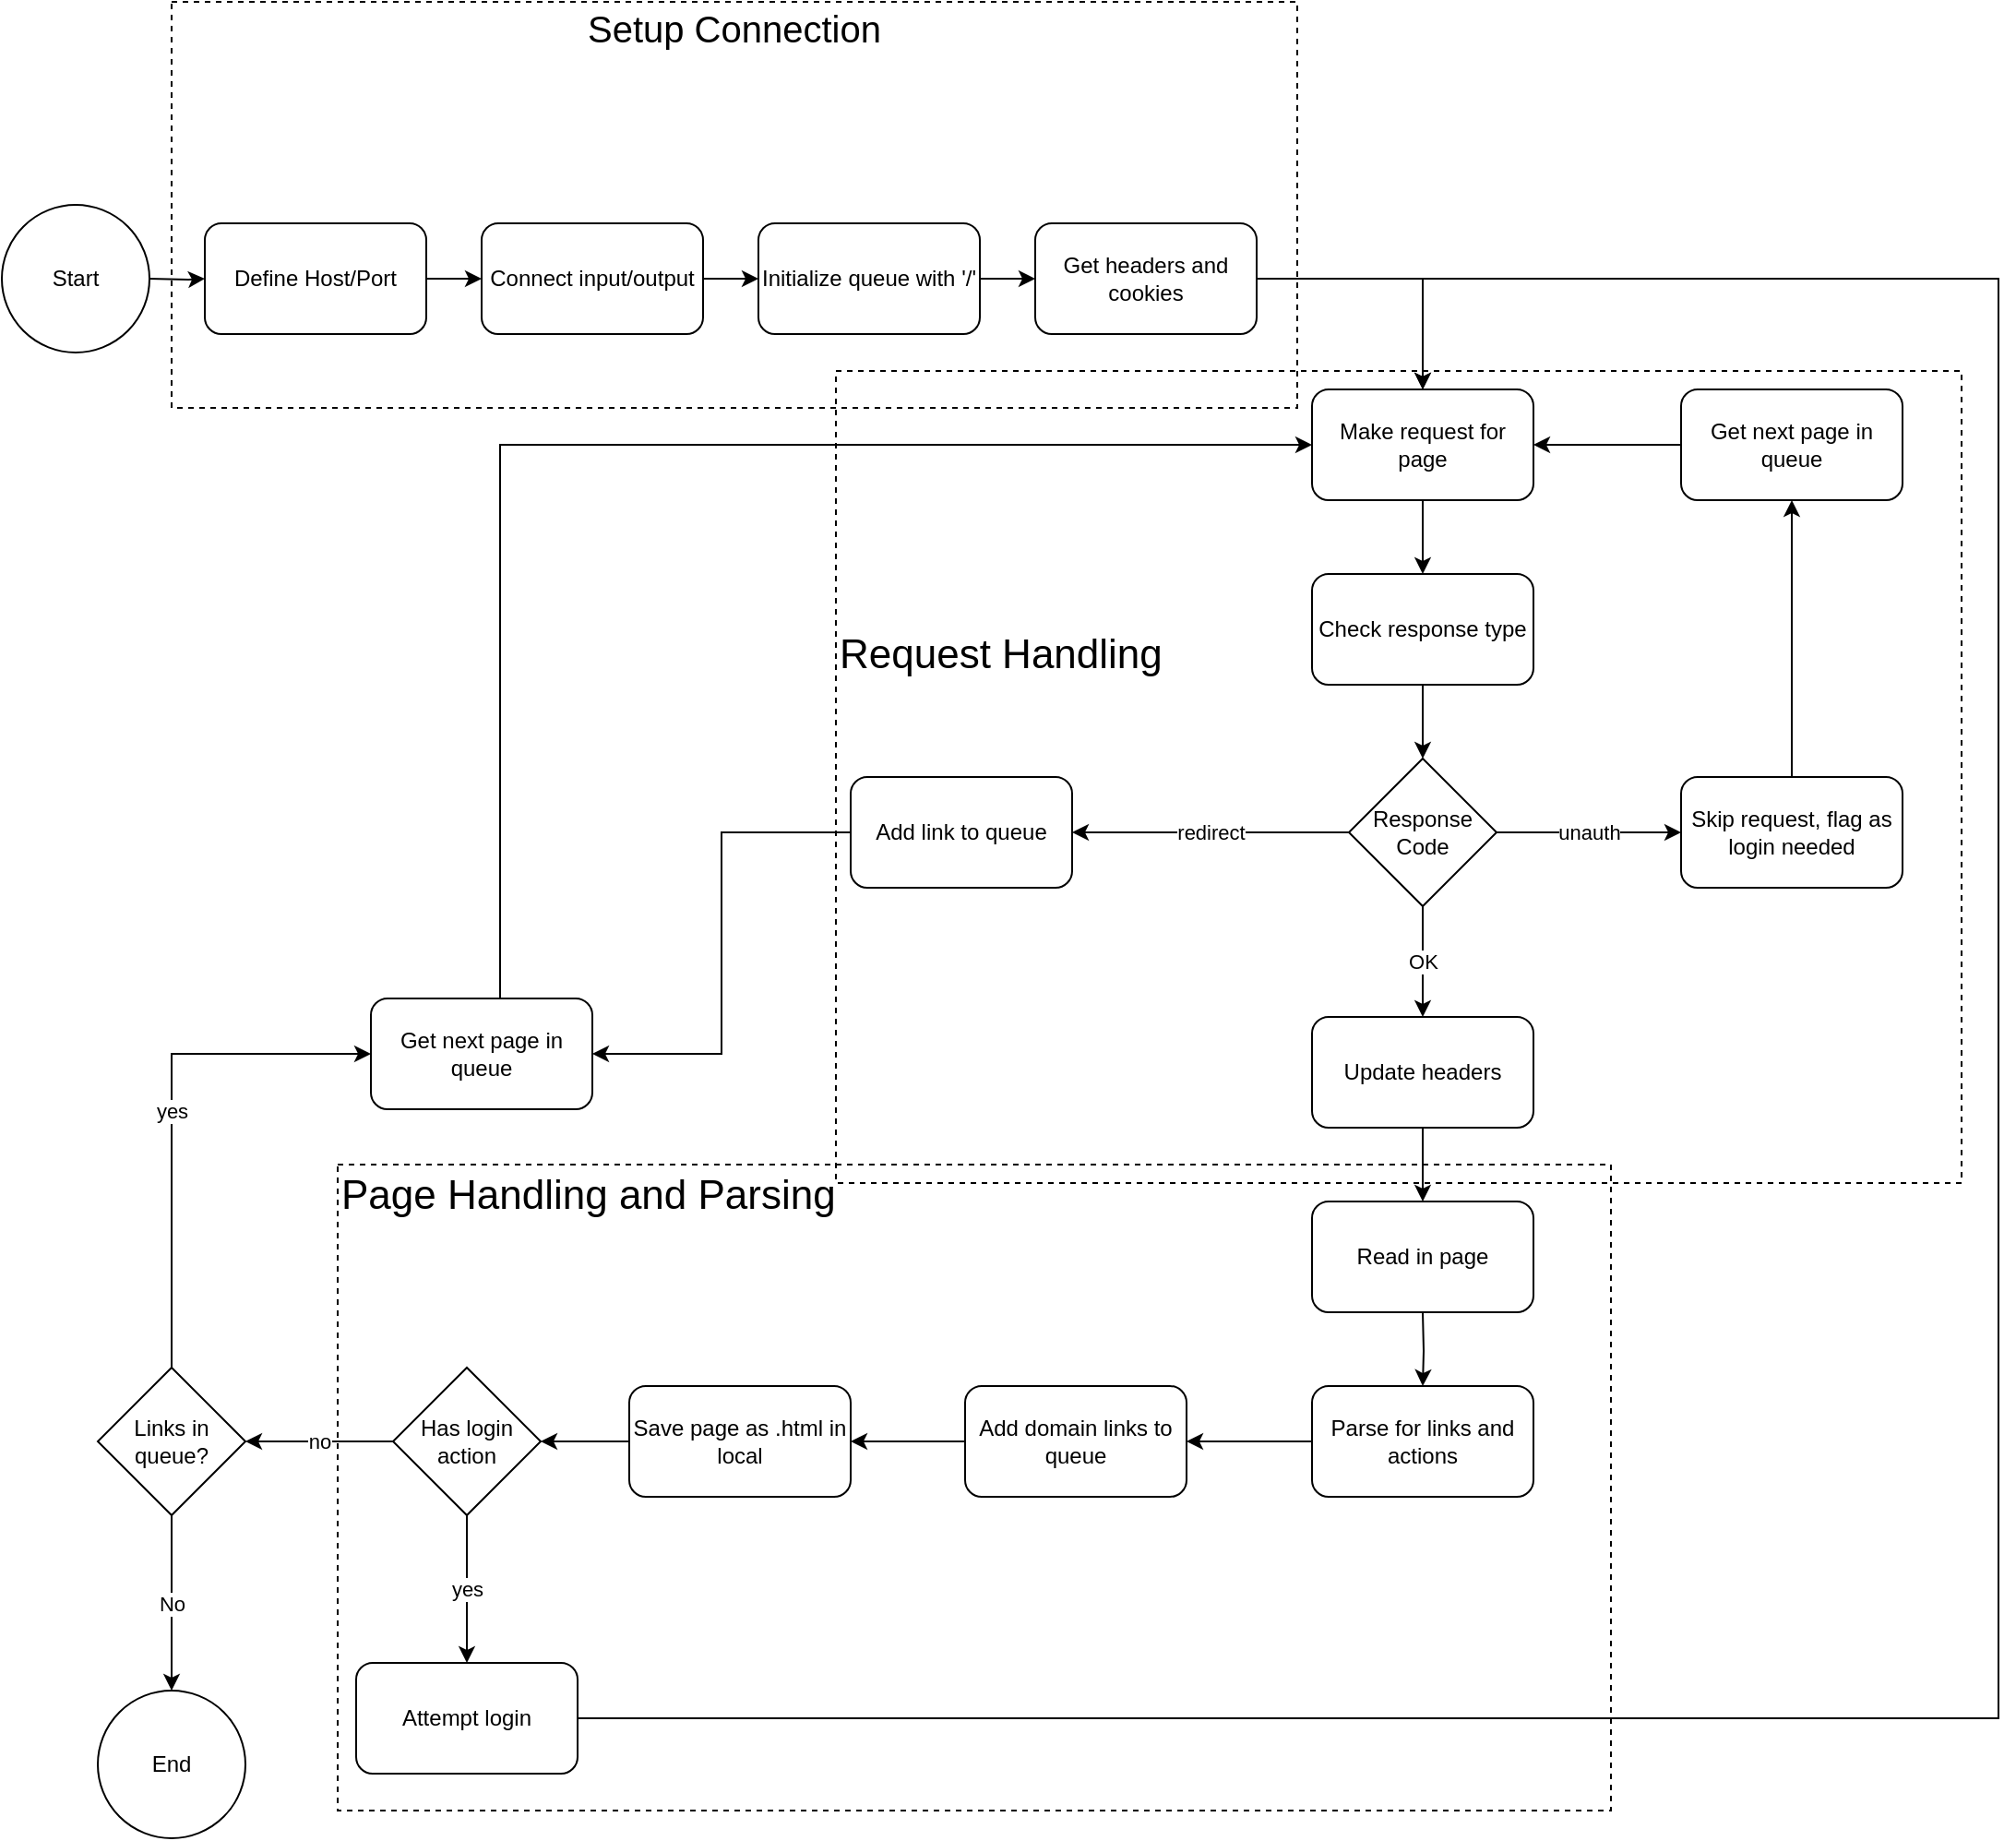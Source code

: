 <mxfile version="13.7.9" type="device"><diagram id="C5RBs43oDa-KdzZeNtuy" name="Page-1"><mxGraphModel dx="2249" dy="811" grid="1" gridSize="10" guides="1" tooltips="1" connect="1" arrows="1" fold="1" page="1" pageScale="1" pageWidth="827" pageHeight="1169" math="0" shadow="0"><root><mxCell id="WIyWlLk6GJQsqaUBKTNV-0"/><mxCell id="WIyWlLk6GJQsqaUBKTNV-1" parent="WIyWlLk6GJQsqaUBKTNV-0"/><mxCell id="4hj0w2Bq2guB5dek9nFp-62" value="&lt;div style=&quot;font-size: 22px&quot;&gt;Page Handling and Parsing&lt;/div&gt;&lt;div style=&quot;font-size: 22px&quot;&gt;&lt;br&gt;&lt;/div&gt;&lt;div style=&quot;font-size: 22px&quot;&gt;&lt;br&gt;&lt;/div&gt;&lt;div style=&quot;font-size: 22px&quot;&gt;&lt;br&gt;&lt;/div&gt;&lt;div style=&quot;font-size: 22px&quot;&gt;&lt;br&gt;&lt;/div&gt;&lt;div style=&quot;font-size: 22px&quot;&gt;&lt;br&gt;&lt;/div&gt;&lt;div style=&quot;font-size: 22px&quot;&gt;&lt;br&gt;&lt;/div&gt;&lt;div style=&quot;font-size: 22px&quot;&gt;&lt;br&gt;&lt;/div&gt;&lt;div style=&quot;font-size: 22px&quot;&gt;&lt;br&gt;&lt;/div&gt;&lt;div style=&quot;font-size: 22px&quot;&gt;&lt;br&gt;&lt;/div&gt;&lt;div style=&quot;font-size: 22px&quot;&gt;&lt;br&gt;&lt;/div&gt;&lt;div style=&quot;font-size: 22px&quot;&gt;&lt;br&gt;&lt;/div&gt;&lt;div style=&quot;font-size: 22px&quot;&gt;&lt;br&gt;&lt;/div&gt;" style="rounded=0;whiteSpace=wrap;html=1;fillColor=none;dashed=1;align=left;" parent="WIyWlLk6GJQsqaUBKTNV-1" vertex="1"><mxGeometry x="80" y="700" width="690" height="350" as="geometry"/></mxCell><mxCell id="4hj0w2Bq2guB5dek9nFp-59" value="&lt;font style=&quot;font-size: 20px&quot;&gt;Setup Connection&lt;br&gt;&lt;br&gt;&lt;br&gt;&lt;br&gt;&lt;br&gt;&lt;br&gt;&lt;br&gt;&lt;br&gt;&lt;br&gt;&lt;/font&gt;" style="rounded=0;whiteSpace=wrap;html=1;fillColor=none;dashed=1;align=center;" parent="WIyWlLk6GJQsqaUBKTNV-1" vertex="1"><mxGeometry x="-10" y="70" width="610" height="220" as="geometry"/></mxCell><mxCell id="4hj0w2Bq2guB5dek9nFp-60" value="&lt;div style=&quot;font-size: 22px&quot;&gt;Request Handling&lt;/div&gt;&lt;div style=&quot;font-size: 22px&quot;&gt;&lt;br&gt;&lt;/div&gt;&lt;div style=&quot;font-size: 22px&quot;&gt;&lt;br&gt;&lt;/div&gt;&lt;div style=&quot;font-size: 22px&quot;&gt;&lt;br&gt;&lt;/div&gt;&lt;div style=&quot;font-size: 22px&quot;&gt;&lt;br&gt;&lt;/div&gt;&lt;div style=&quot;font-size: 22px&quot;&gt;&lt;br&gt;&lt;/div&gt;" style="rounded=0;whiteSpace=wrap;html=1;fillColor=none;dashed=1;align=left;" parent="WIyWlLk6GJQsqaUBKTNV-1" vertex="1"><mxGeometry x="350" y="270" width="610" height="440" as="geometry"/></mxCell><mxCell id="4hj0w2Bq2guB5dek9nFp-36" style="edgeStyle=orthogonalEdgeStyle;rounded=0;orthogonalLoop=1;jettySize=auto;html=1;exitX=1;exitY=0.5;exitDx=0;exitDy=0;" parent="WIyWlLk6GJQsqaUBKTNV-1" source="4hj0w2Bq2guB5dek9nFp-0" target="4hj0w2Bq2guB5dek9nFp-1" edge="1"><mxGeometry relative="1" as="geometry"/></mxCell><mxCell id="4hj0w2Bq2guB5dek9nFp-0" value="Define Host/Port" style="rounded=1;whiteSpace=wrap;html=1;" parent="WIyWlLk6GJQsqaUBKTNV-1" vertex="1"><mxGeometry x="8" y="190" width="120" height="60" as="geometry"/></mxCell><mxCell id="4hj0w2Bq2guB5dek9nFp-37" style="edgeStyle=orthogonalEdgeStyle;rounded=0;orthogonalLoop=1;jettySize=auto;html=1;exitX=1;exitY=0.5;exitDx=0;exitDy=0;" parent="WIyWlLk6GJQsqaUBKTNV-1" source="4hj0w2Bq2guB5dek9nFp-1" target="4hj0w2Bq2guB5dek9nFp-14" edge="1"><mxGeometry relative="1" as="geometry"/></mxCell><mxCell id="4hj0w2Bq2guB5dek9nFp-1" value="Connect input/output" style="rounded=1;whiteSpace=wrap;html=1;" parent="WIyWlLk6GJQsqaUBKTNV-1" vertex="1"><mxGeometry x="158" y="190" width="120" height="60" as="geometry"/></mxCell><mxCell id="4hj0w2Bq2guB5dek9nFp-39" style="edgeStyle=orthogonalEdgeStyle;rounded=0;orthogonalLoop=1;jettySize=auto;html=1;exitX=1;exitY=0.5;exitDx=0;exitDy=0;entryX=0.5;entryY=0;entryDx=0;entryDy=0;" parent="WIyWlLk6GJQsqaUBKTNV-1" source="4hj0w2Bq2guB5dek9nFp-2" target="4hj0w2Bq2guB5dek9nFp-3" edge="1"><mxGeometry relative="1" as="geometry"/></mxCell><mxCell id="4hj0w2Bq2guB5dek9nFp-2" value="Get headers and cookies" style="rounded=1;whiteSpace=wrap;html=1;" parent="WIyWlLk6GJQsqaUBKTNV-1" vertex="1"><mxGeometry x="458" y="190" width="120" height="60" as="geometry"/></mxCell><mxCell id="4hj0w2Bq2guB5dek9nFp-40" style="edgeStyle=orthogonalEdgeStyle;rounded=0;orthogonalLoop=1;jettySize=auto;html=1;exitX=0.5;exitY=1;exitDx=0;exitDy=0;" parent="WIyWlLk6GJQsqaUBKTNV-1" source="4hj0w2Bq2guB5dek9nFp-3" target="4hj0w2Bq2guB5dek9nFp-8" edge="1"><mxGeometry relative="1" as="geometry"/></mxCell><mxCell id="4hj0w2Bq2guB5dek9nFp-3" value="Make request for page" style="rounded=1;whiteSpace=wrap;html=1;" parent="WIyWlLk6GJQsqaUBKTNV-1" vertex="1"><mxGeometry x="608" y="280" width="120" height="60" as="geometry"/></mxCell><mxCell id="4hj0w2Bq2guB5dek9nFp-30" style="edgeStyle=orthogonalEdgeStyle;rounded=0;orthogonalLoop=1;jettySize=auto;html=1;entryX=0.5;entryY=0;entryDx=0;entryDy=0;" parent="WIyWlLk6GJQsqaUBKTNV-1" target="4hj0w2Bq2guB5dek9nFp-5" edge="1"><mxGeometry relative="1" as="geometry"><mxPoint x="668" y="780" as="sourcePoint"/></mxGeometry></mxCell><mxCell id="4hj0w2Bq2guB5dek9nFp-4" value="Read in page" style="rounded=1;whiteSpace=wrap;html=1;" parent="WIyWlLk6GJQsqaUBKTNV-1" vertex="1"><mxGeometry x="608" y="720" width="120" height="60" as="geometry"/></mxCell><mxCell id="nZgXcAWMYtfYrj1uq4tn-3" style="edgeStyle=orthogonalEdgeStyle;rounded=0;orthogonalLoop=1;jettySize=auto;html=1;exitX=0;exitY=0.5;exitDx=0;exitDy=0;entryX=1;entryY=0.5;entryDx=0;entryDy=0;" edge="1" parent="WIyWlLk6GJQsqaUBKTNV-1" source="4hj0w2Bq2guB5dek9nFp-5" target="4hj0w2Bq2guB5dek9nFp-6"><mxGeometry relative="1" as="geometry"/></mxCell><mxCell id="4hj0w2Bq2guB5dek9nFp-5" value="Parse for links and actions" style="rounded=1;whiteSpace=wrap;html=1;" parent="WIyWlLk6GJQsqaUBKTNV-1" vertex="1"><mxGeometry x="608" y="820" width="120" height="60" as="geometry"/></mxCell><mxCell id="4hj0w2Bq2guB5dek9nFp-32" style="edgeStyle=orthogonalEdgeStyle;rounded=0;orthogonalLoop=1;jettySize=auto;html=1;" parent="WIyWlLk6GJQsqaUBKTNV-1" source="4hj0w2Bq2guB5dek9nFp-6" target="4hj0w2Bq2guB5dek9nFp-7" edge="1"><mxGeometry relative="1" as="geometry"/></mxCell><mxCell id="4hj0w2Bq2guB5dek9nFp-6" value="Add domain links to queue" style="rounded=1;whiteSpace=wrap;html=1;" parent="WIyWlLk6GJQsqaUBKTNV-1" vertex="1"><mxGeometry x="420" y="820" width="120" height="60" as="geometry"/></mxCell><mxCell id="nZgXcAWMYtfYrj1uq4tn-1" style="edgeStyle=orthogonalEdgeStyle;rounded=0;orthogonalLoop=1;jettySize=auto;html=1;exitX=0;exitY=0.5;exitDx=0;exitDy=0;entryX=1;entryY=0.5;entryDx=0;entryDy=0;" edge="1" parent="WIyWlLk6GJQsqaUBKTNV-1" source="4hj0w2Bq2guB5dek9nFp-7" target="4hj0w2Bq2guB5dek9nFp-47"><mxGeometry relative="1" as="geometry"/></mxCell><mxCell id="4hj0w2Bq2guB5dek9nFp-7" value="Save page as .html in local" style="rounded=1;whiteSpace=wrap;html=1;" parent="WIyWlLk6GJQsqaUBKTNV-1" vertex="1"><mxGeometry x="238" y="820" width="120" height="60" as="geometry"/></mxCell><mxCell id="4hj0w2Bq2guB5dek9nFp-22" style="edgeStyle=orthogonalEdgeStyle;rounded=0;orthogonalLoop=1;jettySize=auto;html=1;" parent="WIyWlLk6GJQsqaUBKTNV-1" source="4hj0w2Bq2guB5dek9nFp-8" target="4hj0w2Bq2guB5dek9nFp-9" edge="1"><mxGeometry relative="1" as="geometry"/></mxCell><mxCell id="4hj0w2Bq2guB5dek9nFp-8" value="Check response type" style="rounded=1;whiteSpace=wrap;html=1;" parent="WIyWlLk6GJQsqaUBKTNV-1" vertex="1"><mxGeometry x="608" y="380" width="120" height="60" as="geometry"/></mxCell><mxCell id="4hj0w2Bq2guB5dek9nFp-10" value="OK" style="edgeStyle=orthogonalEdgeStyle;rounded=0;orthogonalLoop=1;jettySize=auto;html=1;exitX=0.5;exitY=1;exitDx=0;exitDy=0;" parent="WIyWlLk6GJQsqaUBKTNV-1" source="4hj0w2Bq2guB5dek9nFp-9" target="4hj0w2Bq2guB5dek9nFp-56" edge="1"><mxGeometry relative="1" as="geometry"><mxPoint x="670" y="590" as="targetPoint"/><Array as="points"/></mxGeometry></mxCell><mxCell id="4hj0w2Bq2guB5dek9nFp-12" value="unauth" style="edgeStyle=orthogonalEdgeStyle;rounded=0;orthogonalLoop=1;jettySize=auto;html=1;exitX=1;exitY=0.5;exitDx=0;exitDy=0;" parent="WIyWlLk6GJQsqaUBKTNV-1" source="4hj0w2Bq2guB5dek9nFp-9" target="4hj0w2Bq2guB5dek9nFp-11" edge="1"><mxGeometry relative="1" as="geometry"/></mxCell><mxCell id="4hj0w2Bq2guB5dek9nFp-26" value="redirect" style="edgeStyle=orthogonalEdgeStyle;rounded=0;orthogonalLoop=1;jettySize=auto;html=1;entryX=1;entryY=0.5;entryDx=0;entryDy=0;" parent="WIyWlLk6GJQsqaUBKTNV-1" source="4hj0w2Bq2guB5dek9nFp-9" target="4hj0w2Bq2guB5dek9nFp-25" edge="1"><mxGeometry relative="1" as="geometry"/></mxCell><mxCell id="4hj0w2Bq2guB5dek9nFp-9" value="Response Code" style="rhombus;whiteSpace=wrap;html=1;" parent="WIyWlLk6GJQsqaUBKTNV-1" vertex="1"><mxGeometry x="628" y="480" width="80" height="80" as="geometry"/></mxCell><mxCell id="4hj0w2Bq2guB5dek9nFp-45" style="edgeStyle=orthogonalEdgeStyle;rounded=0;orthogonalLoop=1;jettySize=auto;html=1;exitX=0.5;exitY=0;exitDx=0;exitDy=0;" parent="WIyWlLk6GJQsqaUBKTNV-1" source="4hj0w2Bq2guB5dek9nFp-11" target="4hj0w2Bq2guB5dek9nFp-44" edge="1"><mxGeometry relative="1" as="geometry"/></mxCell><mxCell id="4hj0w2Bq2guB5dek9nFp-11" value="Skip request, flag as login needed" style="rounded=1;whiteSpace=wrap;html=1;" parent="WIyWlLk6GJQsqaUBKTNV-1" vertex="1"><mxGeometry x="808" y="490" width="120" height="60" as="geometry"/></mxCell><mxCell id="4hj0w2Bq2guB5dek9nFp-38" style="edgeStyle=orthogonalEdgeStyle;rounded=0;orthogonalLoop=1;jettySize=auto;html=1;exitX=1;exitY=0.5;exitDx=0;exitDy=0;entryX=0;entryY=0.5;entryDx=0;entryDy=0;" parent="WIyWlLk6GJQsqaUBKTNV-1" source="4hj0w2Bq2guB5dek9nFp-14" target="4hj0w2Bq2guB5dek9nFp-2" edge="1"><mxGeometry relative="1" as="geometry"/></mxCell><mxCell id="4hj0w2Bq2guB5dek9nFp-14" value="Initialize queue with '/'" style="rounded=1;whiteSpace=wrap;html=1;" parent="WIyWlLk6GJQsqaUBKTNV-1" vertex="1"><mxGeometry x="308" y="190" width="120" height="60" as="geometry"/></mxCell><mxCell id="4hj0w2Bq2guB5dek9nFp-18" value="yes" style="edgeStyle=orthogonalEdgeStyle;rounded=0;orthogonalLoop=1;jettySize=auto;html=1;entryX=0;entryY=0.5;entryDx=0;entryDy=0;" parent="WIyWlLk6GJQsqaUBKTNV-1" source="4hj0w2Bq2guB5dek9nFp-16" target="4hj0w2Bq2guB5dek9nFp-17" edge="1"><mxGeometry relative="1" as="geometry"><Array as="points"><mxPoint x="-10" y="640"/></Array></mxGeometry></mxCell><mxCell id="4hj0w2Bq2guB5dek9nFp-34" value="No" style="edgeStyle=orthogonalEdgeStyle;rounded=0;orthogonalLoop=1;jettySize=auto;html=1;exitX=0.5;exitY=1;exitDx=0;exitDy=0;" parent="WIyWlLk6GJQsqaUBKTNV-1" source="4hj0w2Bq2guB5dek9nFp-16" target="4hj0w2Bq2guB5dek9nFp-20" edge="1"><mxGeometry relative="1" as="geometry"/></mxCell><mxCell id="4hj0w2Bq2guB5dek9nFp-16" value="Links in queue?" style="rhombus;whiteSpace=wrap;html=1;" parent="WIyWlLk6GJQsqaUBKTNV-1" vertex="1"><mxGeometry x="-50" y="810" width="80" height="80" as="geometry"/></mxCell><mxCell id="4hj0w2Bq2guB5dek9nFp-19" style="edgeStyle=orthogonalEdgeStyle;rounded=0;orthogonalLoop=1;jettySize=auto;html=1;entryX=0;entryY=0.5;entryDx=0;entryDy=0;" parent="WIyWlLk6GJQsqaUBKTNV-1" source="4hj0w2Bq2guB5dek9nFp-17" target="4hj0w2Bq2guB5dek9nFp-3" edge="1"><mxGeometry relative="1" as="geometry"><Array as="points"><mxPoint x="168" y="310"/></Array></mxGeometry></mxCell><mxCell id="4hj0w2Bq2guB5dek9nFp-17" value="Get next page in queue" style="rounded=1;whiteSpace=wrap;html=1;" parent="WIyWlLk6GJQsqaUBKTNV-1" vertex="1"><mxGeometry x="98" y="610" width="120" height="60" as="geometry"/></mxCell><mxCell id="4hj0w2Bq2guB5dek9nFp-20" value="End" style="ellipse;whiteSpace=wrap;html=1;aspect=fixed;" parent="WIyWlLk6GJQsqaUBKTNV-1" vertex="1"><mxGeometry x="-50" y="985" width="80" height="80" as="geometry"/></mxCell><mxCell id="4hj0w2Bq2guB5dek9nFp-35" style="edgeStyle=orthogonalEdgeStyle;rounded=0;orthogonalLoop=1;jettySize=auto;html=1;exitX=1;exitY=0.5;exitDx=0;exitDy=0;" parent="WIyWlLk6GJQsqaUBKTNV-1" target="4hj0w2Bq2guB5dek9nFp-0" edge="1"><mxGeometry relative="1" as="geometry"><mxPoint x="-22" y="220" as="sourcePoint"/></mxGeometry></mxCell><mxCell id="4hj0w2Bq2guB5dek9nFp-21" value="Start" style="ellipse;whiteSpace=wrap;html=1;aspect=fixed;" parent="WIyWlLk6GJQsqaUBKTNV-1" vertex="1"><mxGeometry x="-102" y="180" width="80" height="80" as="geometry"/></mxCell><mxCell id="4hj0w2Bq2guB5dek9nFp-29" style="edgeStyle=orthogonalEdgeStyle;rounded=0;orthogonalLoop=1;jettySize=auto;html=1;entryX=1;entryY=0.5;entryDx=0;entryDy=0;" parent="WIyWlLk6GJQsqaUBKTNV-1" source="4hj0w2Bq2guB5dek9nFp-25" target="4hj0w2Bq2guB5dek9nFp-17" edge="1"><mxGeometry relative="1" as="geometry"/></mxCell><mxCell id="4hj0w2Bq2guB5dek9nFp-25" value="Add link to queue" style="rounded=1;whiteSpace=wrap;html=1;" parent="WIyWlLk6GJQsqaUBKTNV-1" vertex="1"><mxGeometry x="358" y="490" width="120" height="60" as="geometry"/></mxCell><mxCell id="4hj0w2Bq2guB5dek9nFp-64" style="edgeStyle=orthogonalEdgeStyle;rounded=0;orthogonalLoop=1;jettySize=auto;html=1;" parent="WIyWlLk6GJQsqaUBKTNV-1" source="4hj0w2Bq2guB5dek9nFp-44" target="4hj0w2Bq2guB5dek9nFp-3" edge="1"><mxGeometry relative="1" as="geometry"/></mxCell><mxCell id="4hj0w2Bq2guB5dek9nFp-44" value="Get next page in queue" style="rounded=1;whiteSpace=wrap;html=1;" parent="WIyWlLk6GJQsqaUBKTNV-1" vertex="1"><mxGeometry x="808" y="280" width="120" height="60" as="geometry"/></mxCell><mxCell id="4hj0w2Bq2guB5dek9nFp-52" value="yes" style="edgeStyle=orthogonalEdgeStyle;rounded=0;orthogonalLoop=1;jettySize=auto;html=1;" parent="WIyWlLk6GJQsqaUBKTNV-1" source="4hj0w2Bq2guB5dek9nFp-47" target="4hj0w2Bq2guB5dek9nFp-50" edge="1"><mxGeometry relative="1" as="geometry"/></mxCell><mxCell id="nZgXcAWMYtfYrj1uq4tn-2" value="no" style="edgeStyle=orthogonalEdgeStyle;rounded=0;orthogonalLoop=1;jettySize=auto;html=1;exitX=0;exitY=0.5;exitDx=0;exitDy=0;entryX=1;entryY=0.5;entryDx=0;entryDy=0;" edge="1" parent="WIyWlLk6GJQsqaUBKTNV-1" source="4hj0w2Bq2guB5dek9nFp-47" target="4hj0w2Bq2guB5dek9nFp-16"><mxGeometry relative="1" as="geometry"/></mxCell><mxCell id="4hj0w2Bq2guB5dek9nFp-47" value="Has login action" style="rhombus;whiteSpace=wrap;html=1;" parent="WIyWlLk6GJQsqaUBKTNV-1" vertex="1"><mxGeometry x="110" y="810" width="80" height="80" as="geometry"/></mxCell><mxCell id="4hj0w2Bq2guB5dek9nFp-50" value="Attempt login" style="rounded=1;whiteSpace=wrap;html=1;" parent="WIyWlLk6GJQsqaUBKTNV-1" vertex="1"><mxGeometry x="90" y="970" width="120" height="60" as="geometry"/></mxCell><mxCell id="4hj0w2Bq2guB5dek9nFp-55" style="edgeStyle=orthogonalEdgeStyle;rounded=0;orthogonalLoop=1;jettySize=auto;html=1;entryX=0.5;entryY=0;entryDx=0;entryDy=0;" parent="WIyWlLk6GJQsqaUBKTNV-1" source="4hj0w2Bq2guB5dek9nFp-50" target="4hj0w2Bq2guB5dek9nFp-3" edge="1"><mxGeometry relative="1" as="geometry"><mxPoint x="790" y="940" as="sourcePoint"/><Array as="points"><mxPoint x="980" y="1000"/><mxPoint x="980" y="220"/><mxPoint x="668" y="220"/></Array></mxGeometry></mxCell><mxCell id="4hj0w2Bq2guB5dek9nFp-58" style="edgeStyle=orthogonalEdgeStyle;rounded=0;orthogonalLoop=1;jettySize=auto;html=1;exitX=0.5;exitY=1;exitDx=0;exitDy=0;entryX=0.5;entryY=0;entryDx=0;entryDy=0;" parent="WIyWlLk6GJQsqaUBKTNV-1" source="4hj0w2Bq2guB5dek9nFp-56" target="4hj0w2Bq2guB5dek9nFp-4" edge="1"><mxGeometry relative="1" as="geometry"/></mxCell><mxCell id="4hj0w2Bq2guB5dek9nFp-56" value="Update headers" style="rounded=1;whiteSpace=wrap;html=1;" parent="WIyWlLk6GJQsqaUBKTNV-1" vertex="1"><mxGeometry x="608" y="620" width="120" height="60" as="geometry"/></mxCell></root></mxGraphModel></diagram></mxfile>